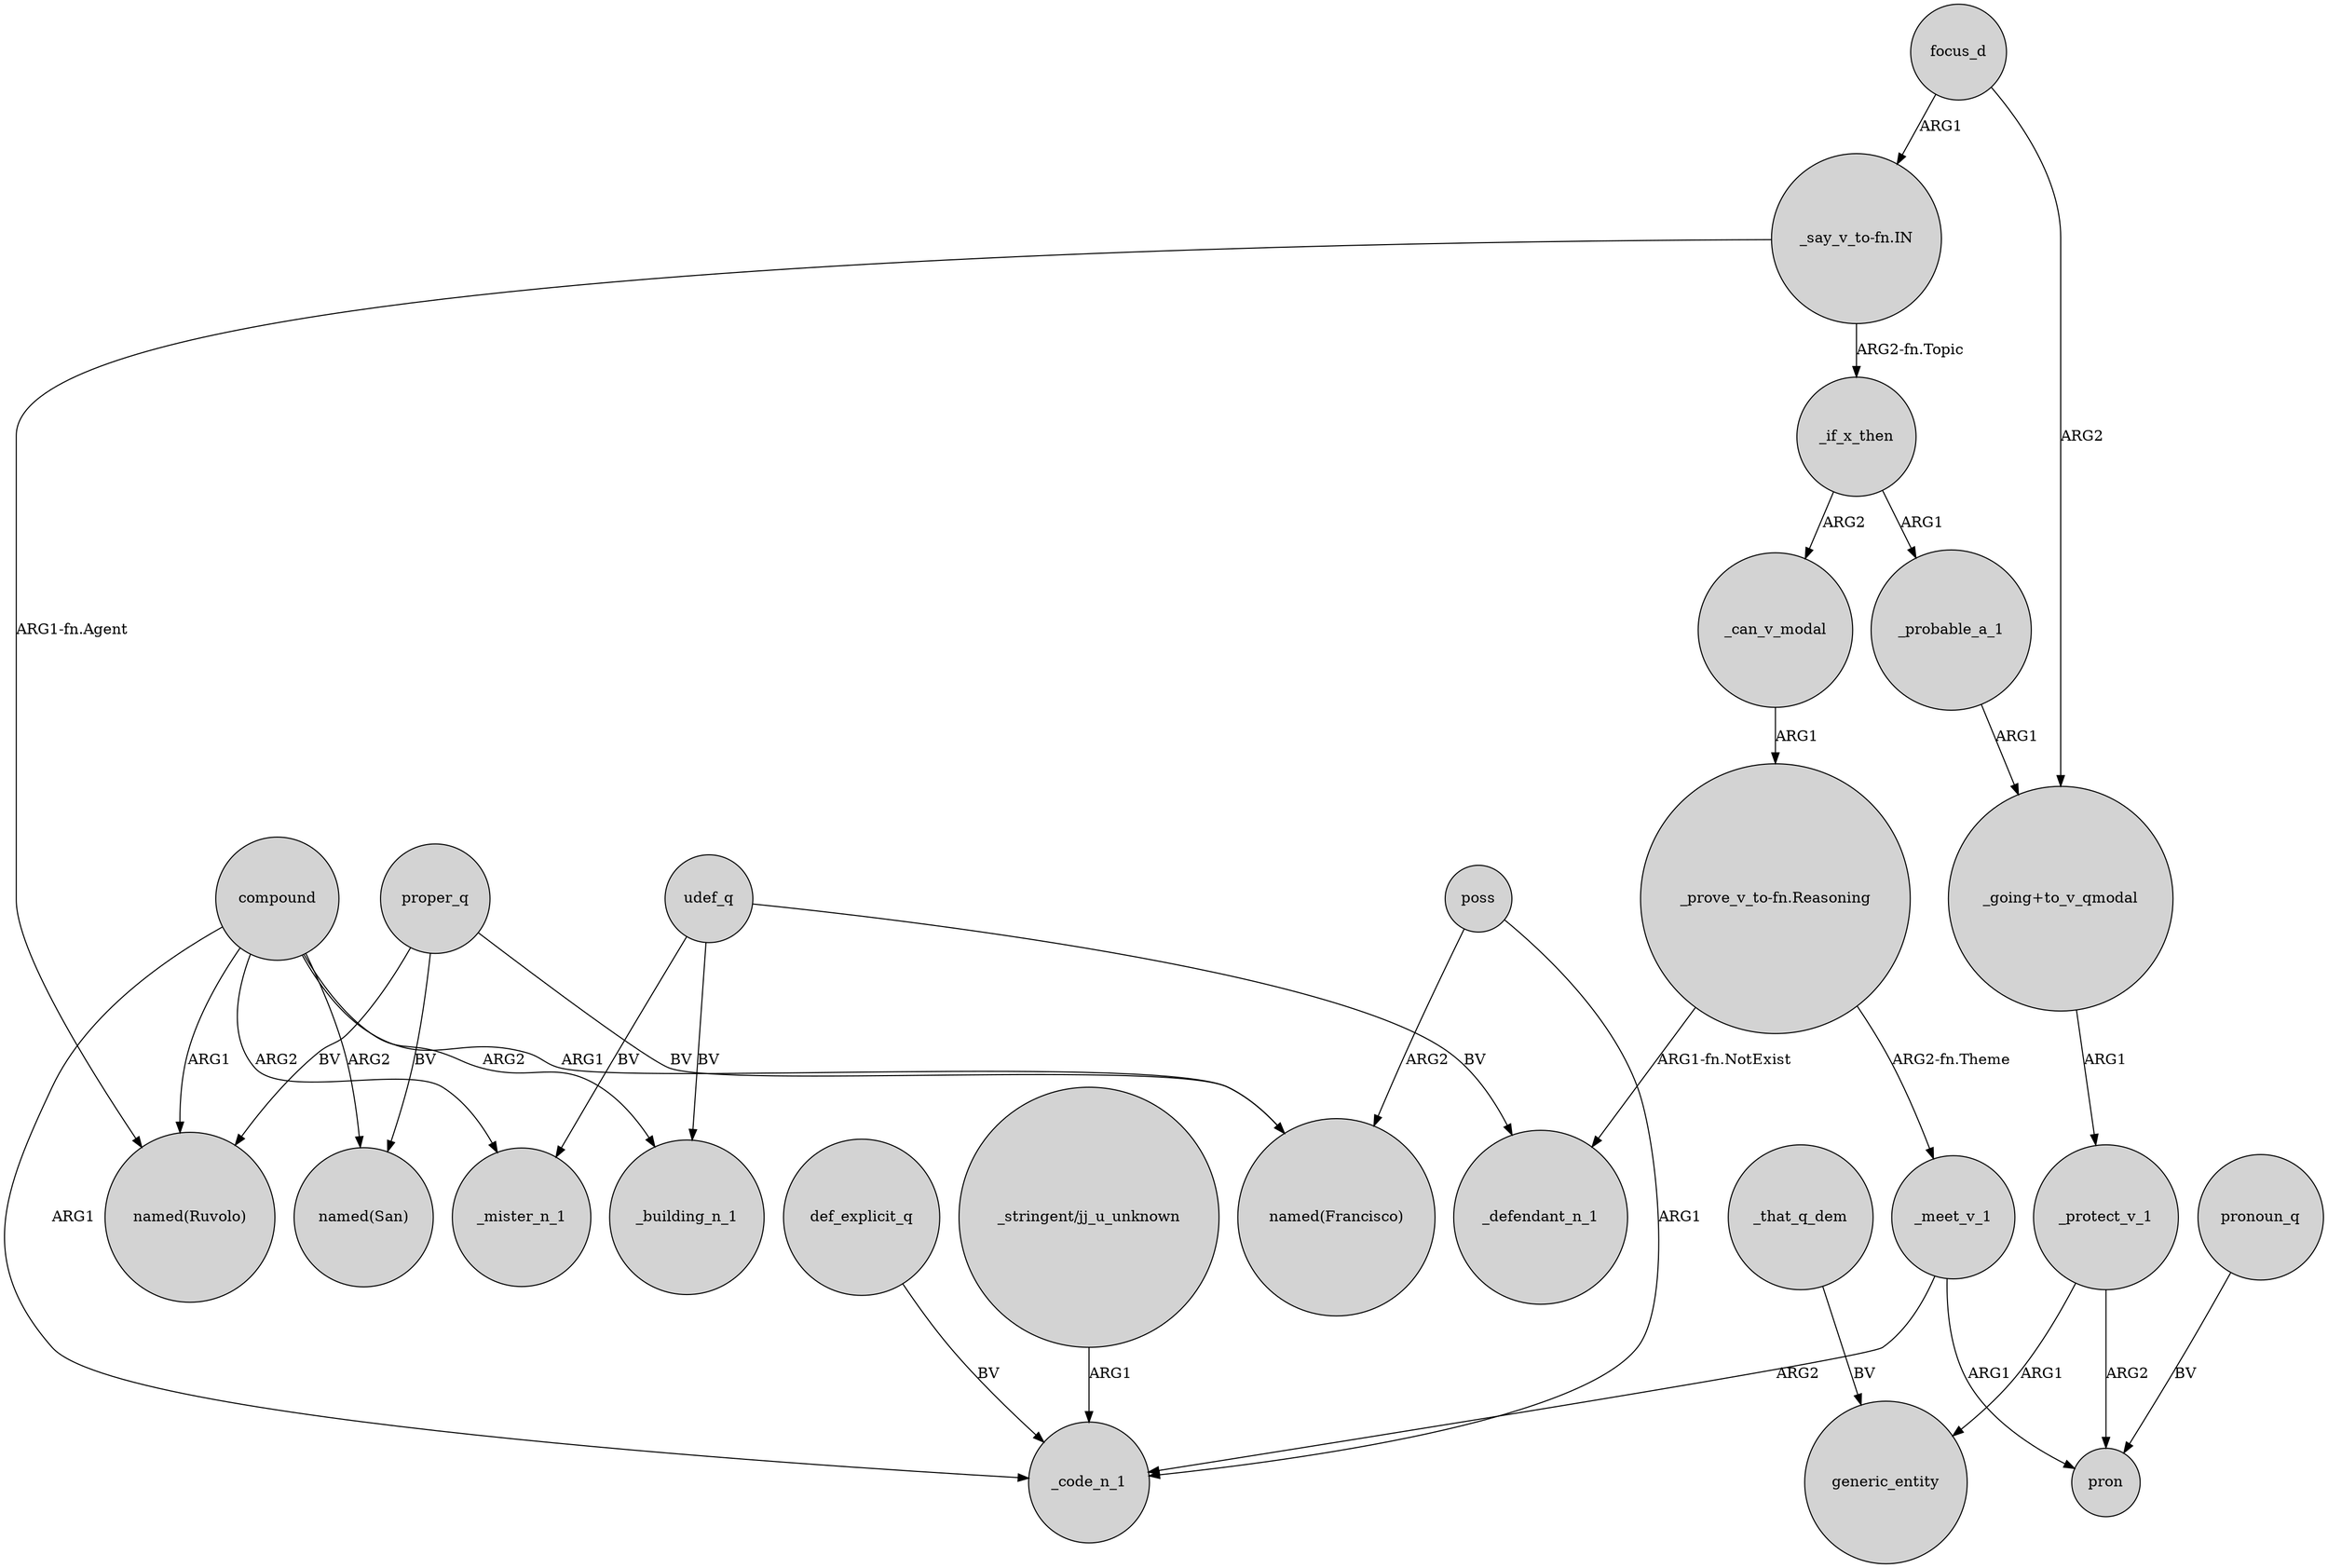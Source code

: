 digraph {
	node [shape=circle style=filled]
	"_prove_v_to-fn.Reasoning" -> _defendant_n_1 [label="ARG1-fn.NotExist"]
	poss -> "named(Francisco)" [label=ARG2]
	"_prove_v_to-fn.Reasoning" -> _meet_v_1 [label="ARG2-fn.Theme"]
	"_say_v_to-fn.IN" -> _if_x_then [label="ARG2-fn.Topic"]
	udef_q -> _building_n_1 [label=BV]
	proper_q -> "named(Francisco)" [label=BV]
	compound -> "named(San)" [label=ARG2]
	_that_q_dem -> generic_entity [label=BV]
	_can_v_modal -> "_prove_v_to-fn.Reasoning" [label=ARG1]
	compound -> _code_n_1 [label=ARG1]
	compound -> _mister_n_1 [label=ARG2]
	proper_q -> "named(Ruvolo)" [label=BV]
	udef_q -> _mister_n_1 [label=BV]
	"_say_v_to-fn.IN" -> "named(Ruvolo)" [label="ARG1-fn.Agent"]
	"_going+to_v_qmodal" -> _protect_v_1 [label=ARG1]
	_if_x_then -> _probable_a_1 [label=ARG1]
	def_explicit_q -> _code_n_1 [label=BV]
	_meet_v_1 -> _code_n_1 [label=ARG2]
	_protect_v_1 -> pron [label=ARG2]
	pronoun_q -> pron [label=BV]
	_probable_a_1 -> "_going+to_v_qmodal" [label=ARG1]
	poss -> _code_n_1 [label=ARG1]
	compound -> "named(Francisco)" [label=ARG1]
	"_stringent/jj_u_unknown" -> _code_n_1 [label=ARG1]
	_protect_v_1 -> generic_entity [label=ARG1]
	_meet_v_1 -> pron [label=ARG1]
	proper_q -> "named(San)" [label=BV]
	udef_q -> _defendant_n_1 [label=BV]
	focus_d -> "_going+to_v_qmodal" [label=ARG2]
	_if_x_then -> _can_v_modal [label=ARG2]
	compound -> _building_n_1 [label=ARG2]
	focus_d -> "_say_v_to-fn.IN" [label=ARG1]
	compound -> "named(Ruvolo)" [label=ARG1]
}
